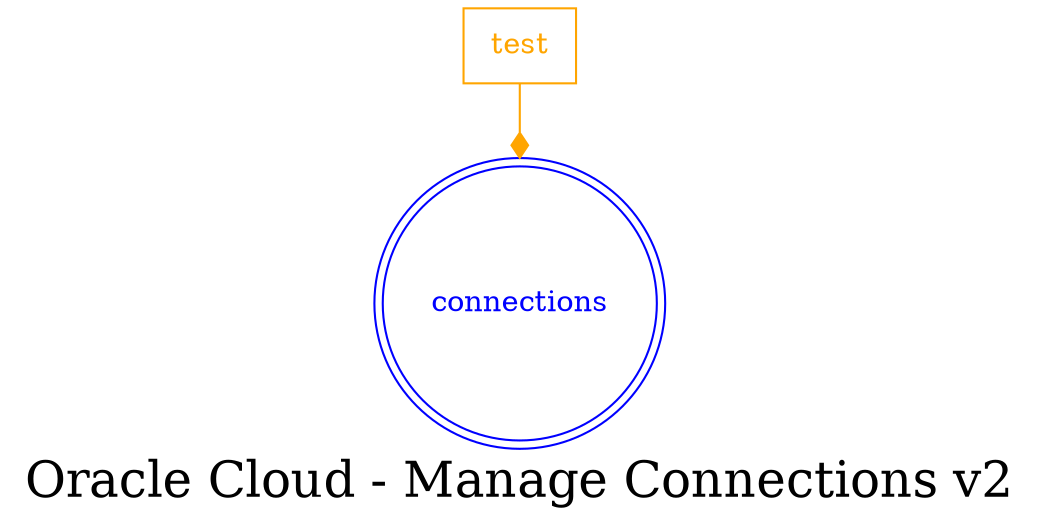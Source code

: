 digraph LexiconGraph {
graph[label="Oracle Cloud - Manage Connections v2", fontsize=24]
splines=true
"connections" [color=blue, fontcolor=blue, shape=doublecircle]
"test" [color=orange, fontcolor=orange, shape=box]
"test" -> "connections" [color=orange, fontcolor=orange, arrowhead=diamond, arrowtail=none]
}
